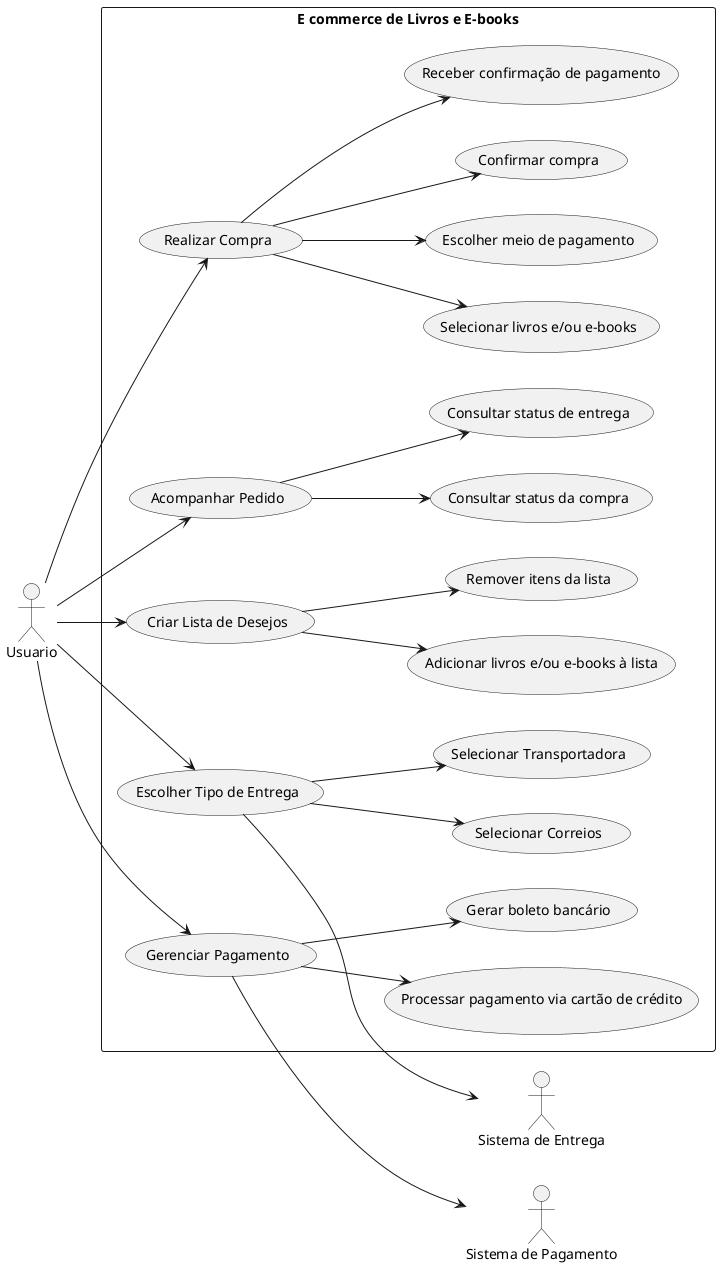 @startuml

left to right direction

actor Usuario
actor "Sistema de Pagamento" as SistemaPagamento
actor "Sistema de Entrega" as SistemaEntrega

rectangle "E commerce de Livros e E-books" {
Usuario --> (Realizar Compra)
Usuario --> (Acompanhar Pedido)
Usuario --> (Criar Lista de Desejos)
Usuario --> (Escolher Tipo de Entrega)
Usuario --> (Gerenciar Pagamento)

(Realizar Compra) --> (Selecionar livros e/ou e-books)
(Realizar Compra) --> (Escolher meio de pagamento)
(Realizar Compra) --> (Confirmar compra)
(Realizar Compra) --> (Receber confirmação de pagamento)

(Acompanhar Pedido) --> (Consultar status da compra)
(Acompanhar Pedido) --> (Consultar status de entrega)

(Criar Lista de Desejos) --> (Adicionar livros e/ou e-books à lista)
(Criar Lista de Desejos) --> (Remover itens da lista)

(Escolher Tipo de Entrega) --> (Selecionar Correios)
(Escolher Tipo de Entrega) --> (Selecionar Transportadora)

(Gerenciar Pagamento) --> (Processar pagamento via cartão de crédito)
(Gerenciar Pagamento) --> (Gerar boleto bancário)

(Gerenciar Pagamento) --> SistemaPagamento
(Escolher Tipo de Entrega) --> SistemaEntrega
}

@enduml